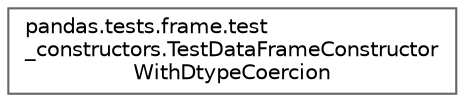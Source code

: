 digraph "Graphical Class Hierarchy"
{
 // LATEX_PDF_SIZE
  bgcolor="transparent";
  edge [fontname=Helvetica,fontsize=10,labelfontname=Helvetica,labelfontsize=10];
  node [fontname=Helvetica,fontsize=10,shape=box,height=0.2,width=0.4];
  rankdir="LR";
  Node0 [id="Node000000",label="pandas.tests.frame.test\l_constructors.TestDataFrameConstructor\lWithDtypeCoercion",height=0.2,width=0.4,color="grey40", fillcolor="white", style="filled",URL="$d8/d25/classpandas_1_1tests_1_1frame_1_1test__constructors_1_1TestDataFrameConstructorWithDtypeCoercion.html",tooltip=" "];
}
